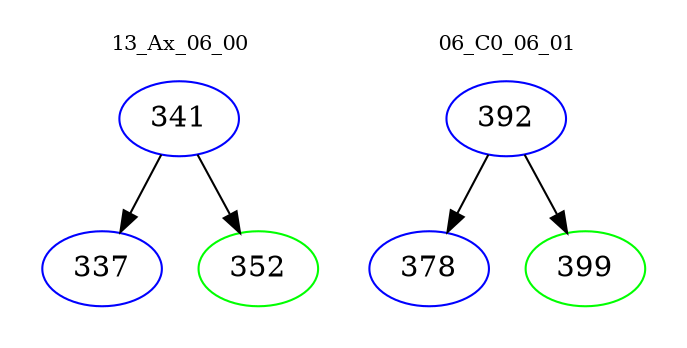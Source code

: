 digraph{
subgraph cluster_0 {
color = white
label = "13_Ax_06_00";
fontsize=10;
T0_341 [label="341", color="blue"]
T0_341 -> T0_337 [color="black"]
T0_337 [label="337", color="blue"]
T0_341 -> T0_352 [color="black"]
T0_352 [label="352", color="green"]
}
subgraph cluster_1 {
color = white
label = "06_C0_06_01";
fontsize=10;
T1_392 [label="392", color="blue"]
T1_392 -> T1_378 [color="black"]
T1_378 [label="378", color="blue"]
T1_392 -> T1_399 [color="black"]
T1_399 [label="399", color="green"]
}
}
